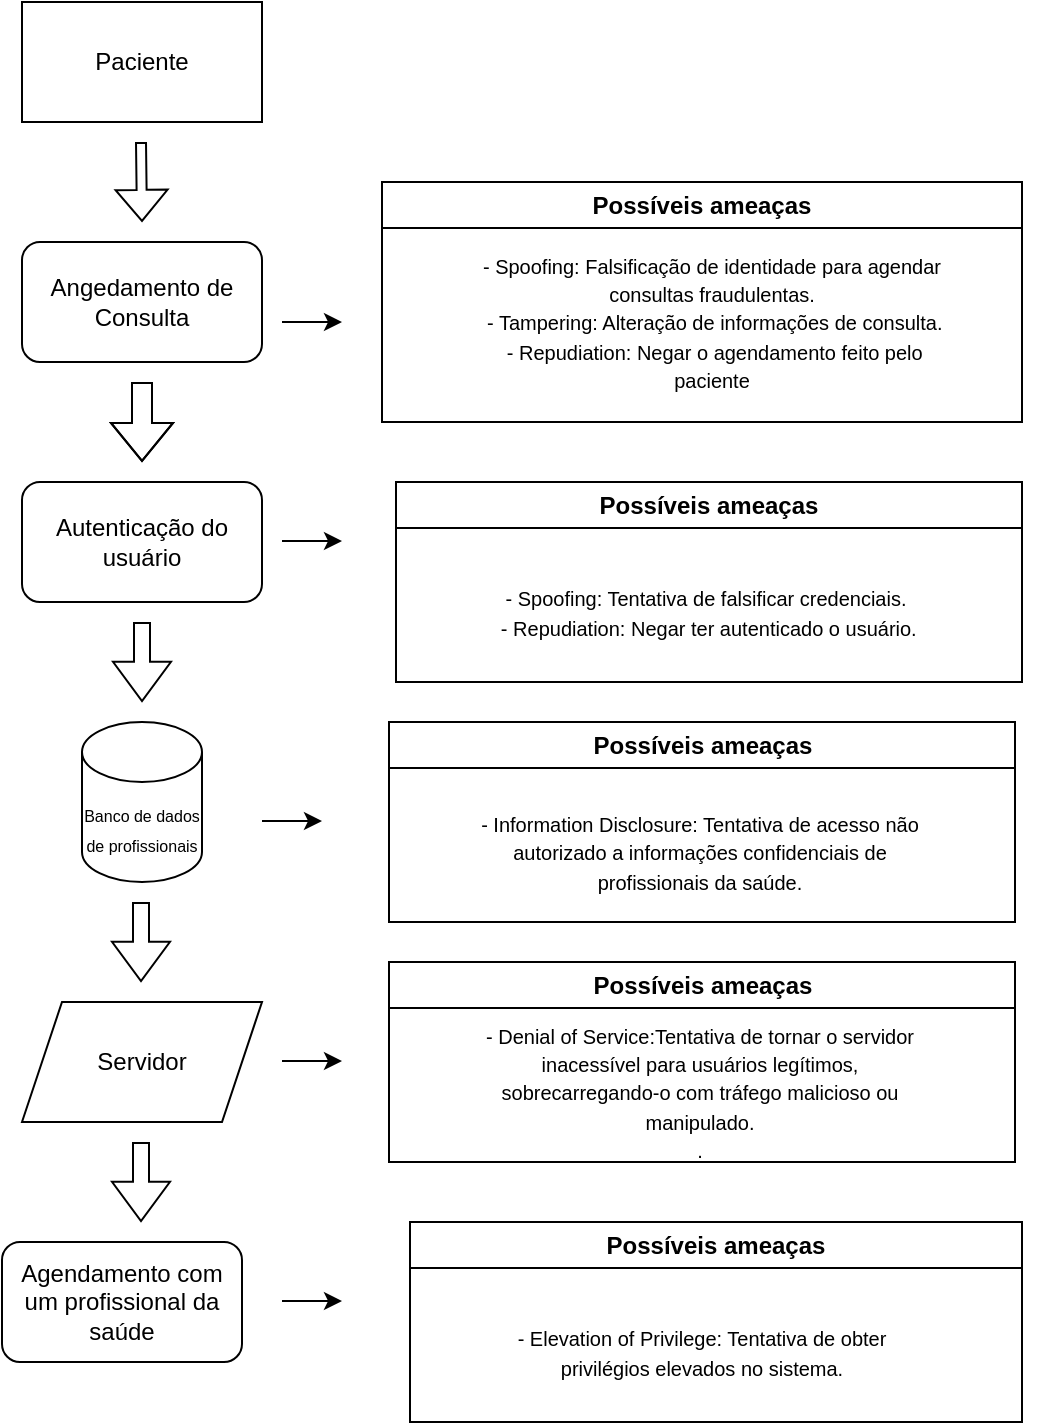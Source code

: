 <mxfile version="22.1.7" type="github">
  <diagram name="Página-1" id="nJQha7mO2c_bVjE5gBYJ">
    <mxGraphModel dx="1050" dy="566" grid="1" gridSize="10" guides="1" tooltips="1" connect="1" arrows="1" fold="1" page="1" pageScale="1" pageWidth="827" pageHeight="1169" math="0" shadow="0">
      <root>
        <mxCell id="0" />
        <mxCell id="1" parent="0" />
        <mxCell id="gDViUDy701-1FW2TxERx-2" value="" style="shape=flexArrow;endArrow=classic;html=1;rounded=0;width=5;endSize=4.85;" edge="1" parent="1">
          <mxGeometry width="50" height="50" relative="1" as="geometry">
            <mxPoint x="379.5" y="90" as="sourcePoint" />
            <mxPoint x="380" y="130" as="targetPoint" />
          </mxGeometry>
        </mxCell>
        <mxCell id="gDViUDy701-1FW2TxERx-6" value="Paciente" style="rounded=0;whiteSpace=wrap;html=1;" vertex="1" parent="1">
          <mxGeometry x="320" y="20" width="120" height="60" as="geometry" />
        </mxCell>
        <mxCell id="gDViUDy701-1FW2TxERx-7" value="Angedamento de Consulta" style="rounded=1;whiteSpace=wrap;html=1;" vertex="1" parent="1">
          <mxGeometry x="320" y="140" width="120" height="60" as="geometry" />
        </mxCell>
        <mxCell id="gDViUDy701-1FW2TxERx-8" value="" style="shape=flexArrow;endArrow=classic;html=1;rounded=0;" edge="1" parent="1">
          <mxGeometry width="50" height="50" relative="1" as="geometry">
            <mxPoint x="380" y="210" as="sourcePoint" />
            <mxPoint x="380" y="250" as="targetPoint" />
          </mxGeometry>
        </mxCell>
        <mxCell id="gDViUDy701-1FW2TxERx-9" value="Autenticação do usuário" style="rounded=1;whiteSpace=wrap;html=1;" vertex="1" parent="1">
          <mxGeometry x="320" y="260" width="120" height="60" as="geometry" />
        </mxCell>
        <mxCell id="gDViUDy701-1FW2TxERx-11" value="" style="shape=flexArrow;endArrow=classic;html=1;rounded=0;" edge="1" parent="1">
          <mxGeometry width="50" height="50" relative="1" as="geometry">
            <mxPoint x="380" y="210" as="sourcePoint" />
            <mxPoint x="380" y="250" as="targetPoint" />
          </mxGeometry>
        </mxCell>
        <mxCell id="gDViUDy701-1FW2TxERx-14" value="" style="shape=flexArrow;endArrow=classic;html=1;rounded=0;width=8;endSize=6.2;" edge="1" parent="1">
          <mxGeometry width="50" height="50" relative="1" as="geometry">
            <mxPoint x="380" y="330" as="sourcePoint" />
            <mxPoint x="380" y="370" as="targetPoint" />
          </mxGeometry>
        </mxCell>
        <mxCell id="gDViUDy701-1FW2TxERx-16" value="&lt;font style=&quot;font-size: 8px;&quot;&gt;Banco de dados de profissionais&lt;/font&gt;" style="shape=cylinder3;whiteSpace=wrap;html=1;boundedLbl=1;backgroundOutline=1;size=15;" vertex="1" parent="1">
          <mxGeometry x="350" y="380" width="60" height="80" as="geometry" />
        </mxCell>
        <mxCell id="gDViUDy701-1FW2TxERx-17" value="" style="shape=flexArrow;endArrow=classic;html=1;rounded=0;width=8;endSize=6.2;" edge="1" parent="1">
          <mxGeometry width="50" height="50" relative="1" as="geometry">
            <mxPoint x="379.5" y="470" as="sourcePoint" />
            <mxPoint x="379.5" y="510" as="targetPoint" />
          </mxGeometry>
        </mxCell>
        <mxCell id="gDViUDy701-1FW2TxERx-18" value="Agendamento com um profissional da saúde" style="rounded=1;whiteSpace=wrap;html=1;" vertex="1" parent="1">
          <mxGeometry x="310" y="640" width="120" height="60" as="geometry" />
        </mxCell>
        <mxCell id="gDViUDy701-1FW2TxERx-20" value="" style="endArrow=classic;html=1;rounded=0;" edge="1" parent="1">
          <mxGeometry width="50" height="50" relative="1" as="geometry">
            <mxPoint x="450" y="180" as="sourcePoint" />
            <mxPoint x="480" y="180" as="targetPoint" />
          </mxGeometry>
        </mxCell>
        <mxCell id="gDViUDy701-1FW2TxERx-29" style="edgeStyle=orthogonalEdgeStyle;rounded=0;orthogonalLoop=1;jettySize=auto;html=1;exitX=1;exitY=0.75;exitDx=0;exitDy=0;" edge="1" parent="1" source="gDViUDy701-1FW2TxERx-21">
          <mxGeometry relative="1" as="geometry">
            <mxPoint x="820" y="200" as="targetPoint" />
          </mxGeometry>
        </mxCell>
        <mxCell id="gDViUDy701-1FW2TxERx-21" value="Possíveis ameaças" style="swimlane;whiteSpace=wrap;html=1;" vertex="1" parent="1">
          <mxGeometry x="500" y="110" width="320" height="120" as="geometry" />
        </mxCell>
        <mxCell id="gDViUDy701-1FW2TxERx-28" value="&lt;font style=&quot;font-size: 10px;&quot;&gt;- Spoofing: Falsificação de identidade para agendar consultas fraudulentas.&lt;br&gt;&amp;nbsp;- Tampering: Alteração de informações de consulta.&lt;br&gt;&amp;nbsp;- Repudiation: Negar o agendamento feito pelo paciente&lt;/font&gt;" style="text;html=1;strokeColor=none;fillColor=none;align=center;verticalAlign=middle;whiteSpace=wrap;rounded=0;" vertex="1" parent="gDViUDy701-1FW2TxERx-21">
          <mxGeometry x="40" y="30" width="250" height="80" as="geometry" />
        </mxCell>
        <mxCell id="gDViUDy701-1FW2TxERx-30" value="Possíveis ameaças" style="swimlane;whiteSpace=wrap;html=1;" vertex="1" parent="1">
          <mxGeometry x="507" y="260" width="313" height="100" as="geometry" />
        </mxCell>
        <mxCell id="gDViUDy701-1FW2TxERx-31" value="&lt;font style=&quot;font-size: 10px;&quot;&gt;- Spoofing: Tentativa de falsificar credenciais.&lt;br&gt;&amp;nbsp;- Repudiation: Negar ter autenticado o usuário.&lt;/font&gt;" style="text;html=1;strokeColor=none;fillColor=none;align=center;verticalAlign=middle;whiteSpace=wrap;rounded=0;" vertex="1" parent="gDViUDy701-1FW2TxERx-30">
          <mxGeometry x="40" y="30" width="230" height="70" as="geometry" />
        </mxCell>
        <mxCell id="gDViUDy701-1FW2TxERx-32" value="" style="endArrow=classic;html=1;rounded=0;" edge="1" parent="1">
          <mxGeometry width="50" height="50" relative="1" as="geometry">
            <mxPoint x="450" y="289.5" as="sourcePoint" />
            <mxPoint x="480" y="289.5" as="targetPoint" />
          </mxGeometry>
        </mxCell>
        <mxCell id="gDViUDy701-1FW2TxERx-33" value="Possíveis ameaças" style="swimlane;whiteSpace=wrap;html=1;" vertex="1" parent="1">
          <mxGeometry x="503.5" y="380" width="313" height="100" as="geometry" />
        </mxCell>
        <mxCell id="gDViUDy701-1FW2TxERx-34" value="&lt;font style=&quot;font-size: 10px;&quot;&gt;- Information Disclosure: Tentativa de acesso não autorizado a informações confidenciais de profissionais da saúde.&lt;/font&gt;" style="text;html=1;strokeColor=none;fillColor=none;align=center;verticalAlign=middle;whiteSpace=wrap;rounded=0;" vertex="1" parent="gDViUDy701-1FW2TxERx-33">
          <mxGeometry x="40" y="30" width="230" height="70" as="geometry" />
        </mxCell>
        <mxCell id="gDViUDy701-1FW2TxERx-35" value="" style="endArrow=classic;html=1;rounded=0;" edge="1" parent="1">
          <mxGeometry width="50" height="50" relative="1" as="geometry">
            <mxPoint x="440" y="429.5" as="sourcePoint" />
            <mxPoint x="470" y="429.5" as="targetPoint" />
          </mxGeometry>
        </mxCell>
        <mxCell id="gDViUDy701-1FW2TxERx-36" value="Possíveis ameaças" style="swimlane;whiteSpace=wrap;html=1;" vertex="1" parent="1">
          <mxGeometry x="514" y="630" width="306" height="100" as="geometry" />
        </mxCell>
        <mxCell id="gDViUDy701-1FW2TxERx-37" value="&lt;font style=&quot;font-size: 10px;&quot;&gt;- Elevation of Privilege: Tentativa de obter privilégios elevados no sistema.&lt;/font&gt;" style="text;html=1;strokeColor=none;fillColor=none;align=center;verticalAlign=middle;whiteSpace=wrap;rounded=0;" vertex="1" parent="gDViUDy701-1FW2TxERx-36">
          <mxGeometry x="31" y="30" width="230" height="70" as="geometry" />
        </mxCell>
        <mxCell id="gDViUDy701-1FW2TxERx-38" value="" style="endArrow=classic;html=1;rounded=0;" edge="1" parent="1">
          <mxGeometry width="50" height="50" relative="1" as="geometry">
            <mxPoint x="450" y="669.5" as="sourcePoint" />
            <mxPoint x="480" y="669.5" as="targetPoint" />
          </mxGeometry>
        </mxCell>
        <mxCell id="gDViUDy701-1FW2TxERx-41" value="Servidor" style="shape=parallelogram;perimeter=parallelogramPerimeter;whiteSpace=wrap;html=1;fixedSize=1;" vertex="1" parent="1">
          <mxGeometry x="320" y="520" width="120" height="60" as="geometry" />
        </mxCell>
        <mxCell id="gDViUDy701-1FW2TxERx-42" value="Possíveis ameaças" style="swimlane;whiteSpace=wrap;html=1;" vertex="1" parent="1">
          <mxGeometry x="503.5" y="500" width="313" height="100" as="geometry" />
        </mxCell>
        <mxCell id="gDViUDy701-1FW2TxERx-43" value="&lt;font style=&quot;font-size: 10px;&quot;&gt;- Denial of Service:Tentativa de tornar o servidor inacessível para usuários legítimos, sobrecarregando-o com tráfego malicioso ou manipulado.&lt;br&gt;.&lt;/font&gt;" style="text;html=1;strokeColor=none;fillColor=none;align=center;verticalAlign=middle;whiteSpace=wrap;rounded=0;" vertex="1" parent="gDViUDy701-1FW2TxERx-42">
          <mxGeometry x="40" y="30" width="230" height="70" as="geometry" />
        </mxCell>
        <mxCell id="gDViUDy701-1FW2TxERx-44" value="" style="endArrow=classic;html=1;rounded=0;" edge="1" parent="1">
          <mxGeometry width="50" height="50" relative="1" as="geometry">
            <mxPoint x="450" y="549.5" as="sourcePoint" />
            <mxPoint x="480" y="549.5" as="targetPoint" />
          </mxGeometry>
        </mxCell>
        <mxCell id="gDViUDy701-1FW2TxERx-48" value="" style="shape=flexArrow;endArrow=classic;html=1;rounded=0;width=8;endSize=6.2;" edge="1" parent="1">
          <mxGeometry width="50" height="50" relative="1" as="geometry">
            <mxPoint x="379.5" y="590" as="sourcePoint" />
            <mxPoint x="379.5" y="630" as="targetPoint" />
          </mxGeometry>
        </mxCell>
      </root>
    </mxGraphModel>
  </diagram>
</mxfile>
